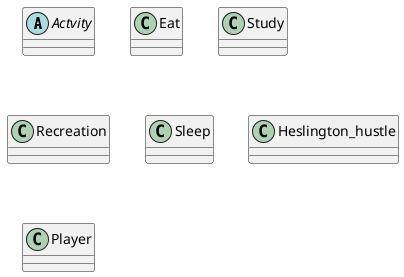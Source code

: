 @startuml
'https://plantuml.com/class-diagram

abstract class Actvity

class Eat

class Study

class Recreation

class Sleep

class Heslington_hustle

class Player



@enduml